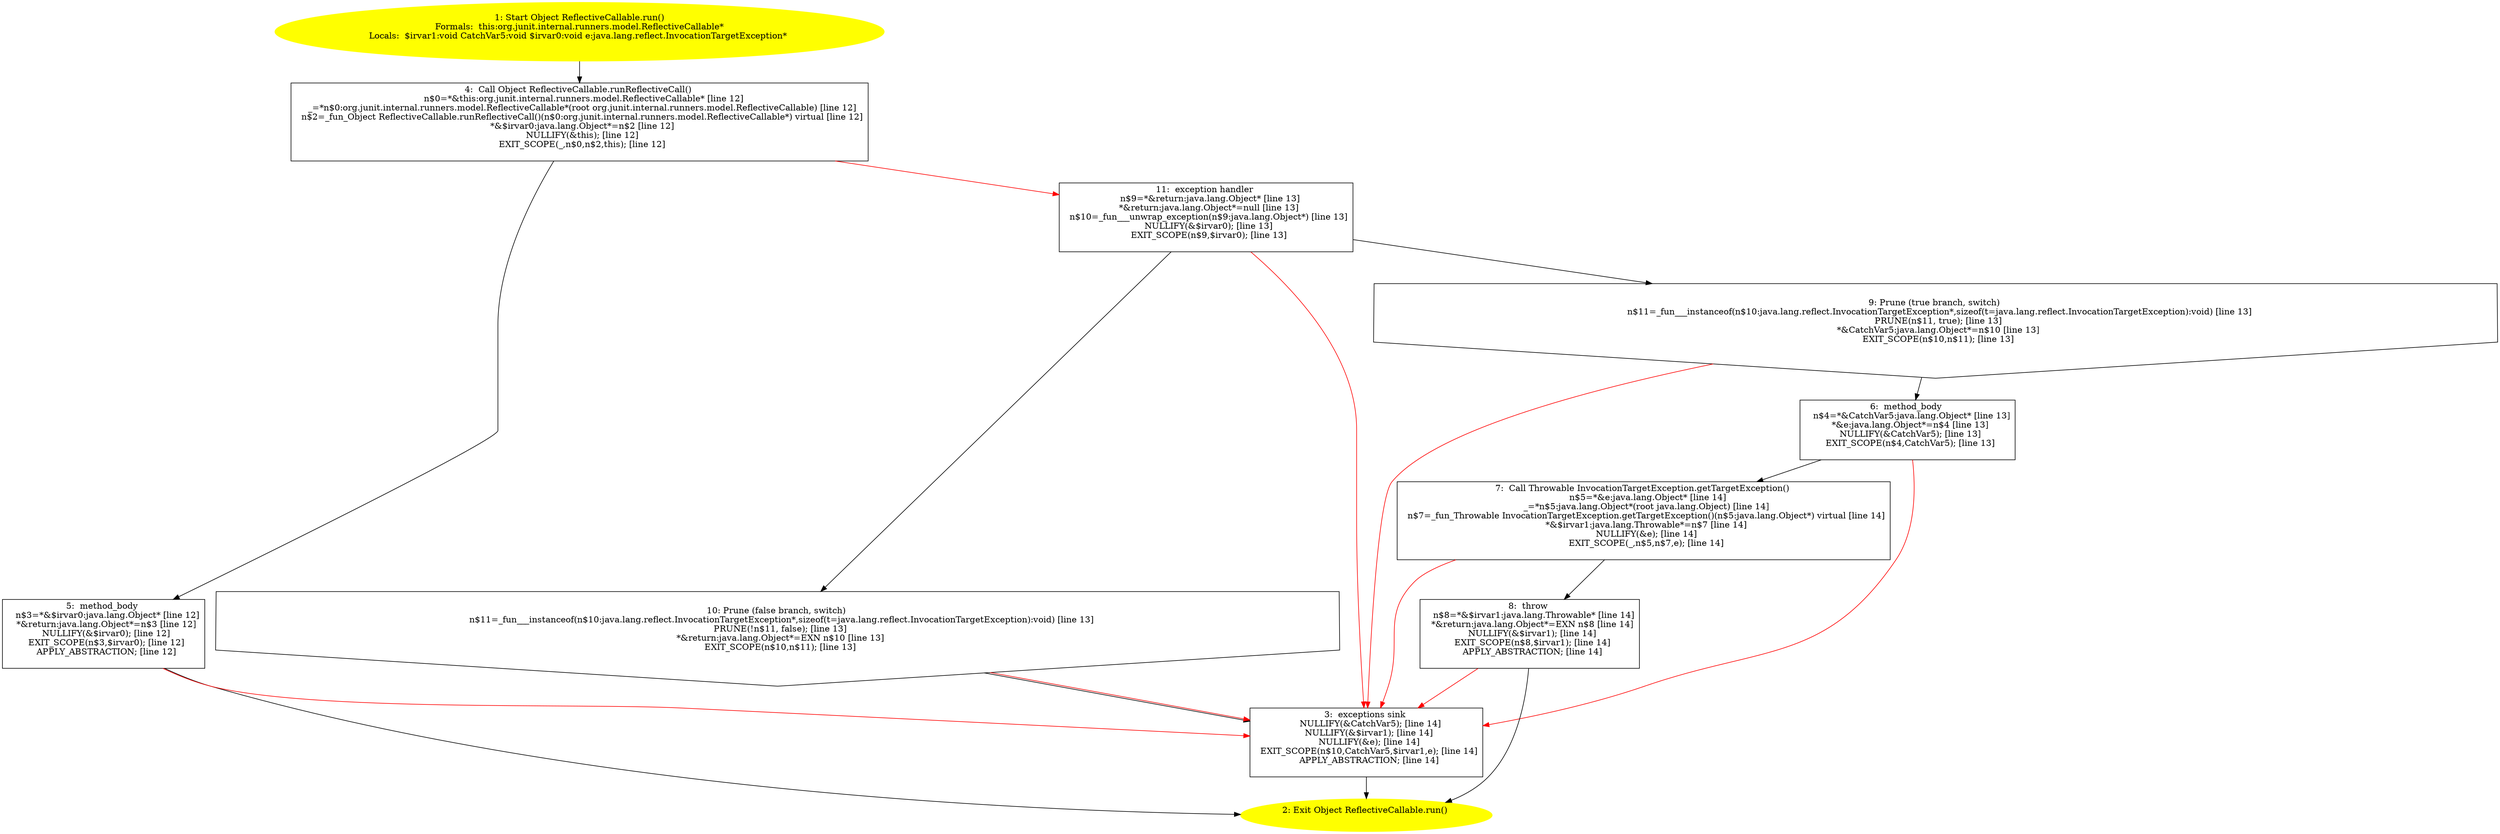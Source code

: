 /* @generated */
digraph cfg {
"org.junit.internal.runners.model.ReflectiveCallable.run():java.lang.Object.0f6f27386bbc136725dcd0e60eaedf5b_1" [label="1: Start Object ReflectiveCallable.run()\nFormals:  this:org.junit.internal.runners.model.ReflectiveCallable*\nLocals:  $irvar1:void CatchVar5:void $irvar0:void e:java.lang.reflect.InvocationTargetException* \n  " color=yellow style=filled]
	

	 "org.junit.internal.runners.model.ReflectiveCallable.run():java.lang.Object.0f6f27386bbc136725dcd0e60eaedf5b_1" -> "org.junit.internal.runners.model.ReflectiveCallable.run():java.lang.Object.0f6f27386bbc136725dcd0e60eaedf5b_4" ;
"org.junit.internal.runners.model.ReflectiveCallable.run():java.lang.Object.0f6f27386bbc136725dcd0e60eaedf5b_2" [label="2: Exit Object ReflectiveCallable.run() \n  " color=yellow style=filled]
	

"org.junit.internal.runners.model.ReflectiveCallable.run():java.lang.Object.0f6f27386bbc136725dcd0e60eaedf5b_3" [label="3:  exceptions sink \n   NULLIFY(&CatchVar5); [line 14]\n  NULLIFY(&$irvar1); [line 14]\n  NULLIFY(&e); [line 14]\n  EXIT_SCOPE(n$10,CatchVar5,$irvar1,e); [line 14]\n  APPLY_ABSTRACTION; [line 14]\n " shape="box"]
	

	 "org.junit.internal.runners.model.ReflectiveCallable.run():java.lang.Object.0f6f27386bbc136725dcd0e60eaedf5b_3" -> "org.junit.internal.runners.model.ReflectiveCallable.run():java.lang.Object.0f6f27386bbc136725dcd0e60eaedf5b_2" ;
"org.junit.internal.runners.model.ReflectiveCallable.run():java.lang.Object.0f6f27386bbc136725dcd0e60eaedf5b_4" [label="4:  Call Object ReflectiveCallable.runReflectiveCall() \n   n$0=*&this:org.junit.internal.runners.model.ReflectiveCallable* [line 12]\n  _=*n$0:org.junit.internal.runners.model.ReflectiveCallable*(root org.junit.internal.runners.model.ReflectiveCallable) [line 12]\n  n$2=_fun_Object ReflectiveCallable.runReflectiveCall()(n$0:org.junit.internal.runners.model.ReflectiveCallable*) virtual [line 12]\n  *&$irvar0:java.lang.Object*=n$2 [line 12]\n  NULLIFY(&this); [line 12]\n  EXIT_SCOPE(_,n$0,n$2,this); [line 12]\n " shape="box"]
	

	 "org.junit.internal.runners.model.ReflectiveCallable.run():java.lang.Object.0f6f27386bbc136725dcd0e60eaedf5b_4" -> "org.junit.internal.runners.model.ReflectiveCallable.run():java.lang.Object.0f6f27386bbc136725dcd0e60eaedf5b_5" ;
	 "org.junit.internal.runners.model.ReflectiveCallable.run():java.lang.Object.0f6f27386bbc136725dcd0e60eaedf5b_4" -> "org.junit.internal.runners.model.ReflectiveCallable.run():java.lang.Object.0f6f27386bbc136725dcd0e60eaedf5b_11" [color="red" ];
"org.junit.internal.runners.model.ReflectiveCallable.run():java.lang.Object.0f6f27386bbc136725dcd0e60eaedf5b_5" [label="5:  method_body \n   n$3=*&$irvar0:java.lang.Object* [line 12]\n  *&return:java.lang.Object*=n$3 [line 12]\n  NULLIFY(&$irvar0); [line 12]\n  EXIT_SCOPE(n$3,$irvar0); [line 12]\n  APPLY_ABSTRACTION; [line 12]\n " shape="box"]
	

	 "org.junit.internal.runners.model.ReflectiveCallable.run():java.lang.Object.0f6f27386bbc136725dcd0e60eaedf5b_5" -> "org.junit.internal.runners.model.ReflectiveCallable.run():java.lang.Object.0f6f27386bbc136725dcd0e60eaedf5b_2" ;
	 "org.junit.internal.runners.model.ReflectiveCallable.run():java.lang.Object.0f6f27386bbc136725dcd0e60eaedf5b_5" -> "org.junit.internal.runners.model.ReflectiveCallable.run():java.lang.Object.0f6f27386bbc136725dcd0e60eaedf5b_3" [color="red" ];
"org.junit.internal.runners.model.ReflectiveCallable.run():java.lang.Object.0f6f27386bbc136725dcd0e60eaedf5b_6" [label="6:  method_body \n   n$4=*&CatchVar5:java.lang.Object* [line 13]\n  *&e:java.lang.Object*=n$4 [line 13]\n  NULLIFY(&CatchVar5); [line 13]\n  EXIT_SCOPE(n$4,CatchVar5); [line 13]\n " shape="box"]
	

	 "org.junit.internal.runners.model.ReflectiveCallable.run():java.lang.Object.0f6f27386bbc136725dcd0e60eaedf5b_6" -> "org.junit.internal.runners.model.ReflectiveCallable.run():java.lang.Object.0f6f27386bbc136725dcd0e60eaedf5b_7" ;
	 "org.junit.internal.runners.model.ReflectiveCallable.run():java.lang.Object.0f6f27386bbc136725dcd0e60eaedf5b_6" -> "org.junit.internal.runners.model.ReflectiveCallable.run():java.lang.Object.0f6f27386bbc136725dcd0e60eaedf5b_3" [color="red" ];
"org.junit.internal.runners.model.ReflectiveCallable.run():java.lang.Object.0f6f27386bbc136725dcd0e60eaedf5b_7" [label="7:  Call Throwable InvocationTargetException.getTargetException() \n   n$5=*&e:java.lang.Object* [line 14]\n  _=*n$5:java.lang.Object*(root java.lang.Object) [line 14]\n  n$7=_fun_Throwable InvocationTargetException.getTargetException()(n$5:java.lang.Object*) virtual [line 14]\n  *&$irvar1:java.lang.Throwable*=n$7 [line 14]\n  NULLIFY(&e); [line 14]\n  EXIT_SCOPE(_,n$5,n$7,e); [line 14]\n " shape="box"]
	

	 "org.junit.internal.runners.model.ReflectiveCallable.run():java.lang.Object.0f6f27386bbc136725dcd0e60eaedf5b_7" -> "org.junit.internal.runners.model.ReflectiveCallable.run():java.lang.Object.0f6f27386bbc136725dcd0e60eaedf5b_8" ;
	 "org.junit.internal.runners.model.ReflectiveCallable.run():java.lang.Object.0f6f27386bbc136725dcd0e60eaedf5b_7" -> "org.junit.internal.runners.model.ReflectiveCallable.run():java.lang.Object.0f6f27386bbc136725dcd0e60eaedf5b_3" [color="red" ];
"org.junit.internal.runners.model.ReflectiveCallable.run():java.lang.Object.0f6f27386bbc136725dcd0e60eaedf5b_8" [label="8:  throw \n   n$8=*&$irvar1:java.lang.Throwable* [line 14]\n  *&return:java.lang.Object*=EXN n$8 [line 14]\n  NULLIFY(&$irvar1); [line 14]\n  EXIT_SCOPE(n$8,$irvar1); [line 14]\n  APPLY_ABSTRACTION; [line 14]\n " shape="box"]
	

	 "org.junit.internal.runners.model.ReflectiveCallable.run():java.lang.Object.0f6f27386bbc136725dcd0e60eaedf5b_8" -> "org.junit.internal.runners.model.ReflectiveCallable.run():java.lang.Object.0f6f27386bbc136725dcd0e60eaedf5b_2" ;
	 "org.junit.internal.runners.model.ReflectiveCallable.run():java.lang.Object.0f6f27386bbc136725dcd0e60eaedf5b_8" -> "org.junit.internal.runners.model.ReflectiveCallable.run():java.lang.Object.0f6f27386bbc136725dcd0e60eaedf5b_3" [color="red" ];
"org.junit.internal.runners.model.ReflectiveCallable.run():java.lang.Object.0f6f27386bbc136725dcd0e60eaedf5b_9" [label="9: Prune (true branch, switch) \n   n$11=_fun___instanceof(n$10:java.lang.reflect.InvocationTargetException*,sizeof(t=java.lang.reflect.InvocationTargetException):void) [line 13]\n  PRUNE(n$11, true); [line 13]\n  *&CatchVar5:java.lang.Object*=n$10 [line 13]\n  EXIT_SCOPE(n$10,n$11); [line 13]\n " shape="invhouse"]
	

	 "org.junit.internal.runners.model.ReflectiveCallable.run():java.lang.Object.0f6f27386bbc136725dcd0e60eaedf5b_9" -> "org.junit.internal.runners.model.ReflectiveCallable.run():java.lang.Object.0f6f27386bbc136725dcd0e60eaedf5b_6" ;
	 "org.junit.internal.runners.model.ReflectiveCallable.run():java.lang.Object.0f6f27386bbc136725dcd0e60eaedf5b_9" -> "org.junit.internal.runners.model.ReflectiveCallable.run():java.lang.Object.0f6f27386bbc136725dcd0e60eaedf5b_3" [color="red" ];
"org.junit.internal.runners.model.ReflectiveCallable.run():java.lang.Object.0f6f27386bbc136725dcd0e60eaedf5b_10" [label="10: Prune (false branch, switch) \n   n$11=_fun___instanceof(n$10:java.lang.reflect.InvocationTargetException*,sizeof(t=java.lang.reflect.InvocationTargetException):void) [line 13]\n  PRUNE(!n$11, false); [line 13]\n  *&return:java.lang.Object*=EXN n$10 [line 13]\n  EXIT_SCOPE(n$10,n$11); [line 13]\n " shape="invhouse"]
	

	 "org.junit.internal.runners.model.ReflectiveCallable.run():java.lang.Object.0f6f27386bbc136725dcd0e60eaedf5b_10" -> "org.junit.internal.runners.model.ReflectiveCallable.run():java.lang.Object.0f6f27386bbc136725dcd0e60eaedf5b_3" ;
	 "org.junit.internal.runners.model.ReflectiveCallable.run():java.lang.Object.0f6f27386bbc136725dcd0e60eaedf5b_10" -> "org.junit.internal.runners.model.ReflectiveCallable.run():java.lang.Object.0f6f27386bbc136725dcd0e60eaedf5b_3" [color="red" ];
"org.junit.internal.runners.model.ReflectiveCallable.run():java.lang.Object.0f6f27386bbc136725dcd0e60eaedf5b_11" [label="11:  exception handler \n   n$9=*&return:java.lang.Object* [line 13]\n  *&return:java.lang.Object*=null [line 13]\n  n$10=_fun___unwrap_exception(n$9:java.lang.Object*) [line 13]\n  NULLIFY(&$irvar0); [line 13]\n  EXIT_SCOPE(n$9,$irvar0); [line 13]\n " shape="box"]
	

	 "org.junit.internal.runners.model.ReflectiveCallable.run():java.lang.Object.0f6f27386bbc136725dcd0e60eaedf5b_11" -> "org.junit.internal.runners.model.ReflectiveCallable.run():java.lang.Object.0f6f27386bbc136725dcd0e60eaedf5b_9" ;
	 "org.junit.internal.runners.model.ReflectiveCallable.run():java.lang.Object.0f6f27386bbc136725dcd0e60eaedf5b_11" -> "org.junit.internal.runners.model.ReflectiveCallable.run():java.lang.Object.0f6f27386bbc136725dcd0e60eaedf5b_10" ;
	 "org.junit.internal.runners.model.ReflectiveCallable.run():java.lang.Object.0f6f27386bbc136725dcd0e60eaedf5b_11" -> "org.junit.internal.runners.model.ReflectiveCallable.run():java.lang.Object.0f6f27386bbc136725dcd0e60eaedf5b_3" [color="red" ];
}
